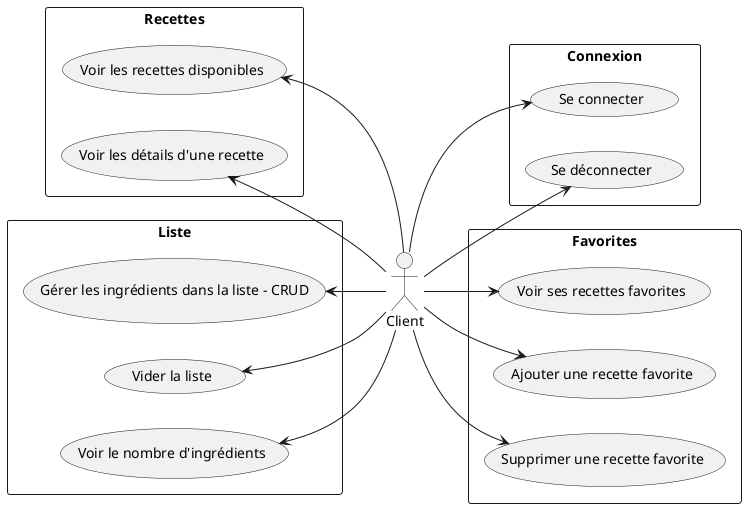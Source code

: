 @startuml usecase
left to right direction

actor Client as c

rectangle "Recettes" {
  (Voir les recettes disponibles) <-- c
  (Voir les détails d'une recette) <-- c
}

rectangle "Liste" {
  (Gérer les ingrédients dans la liste – CRUD) <-- c
  (Vider la liste) <-- c 
  (Voir le nombre d'ingrédients) <-- c
}

rectangle "Connexion" {
  c --> (Se connecter)
  c --> (Se déconnecter)
}

rectangle "Favorites" {
  c --> (Voir ses recettes favorites)
  c --> (Ajouter une recette favorite)
  c --> (Supprimer une recette favorite)
}

@enduml
